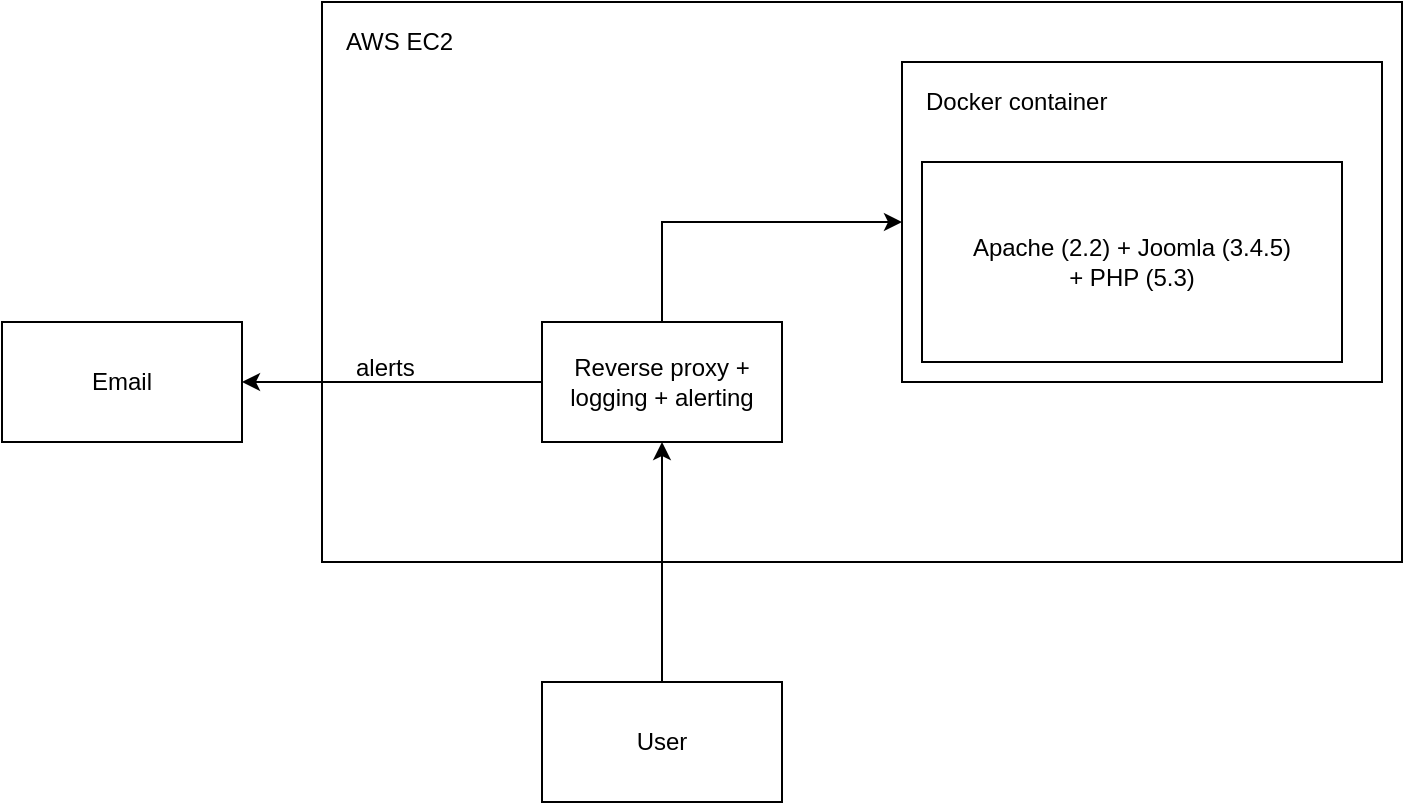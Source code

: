 <mxfile version="10.7.5" type="device"><diagram id="Gi1bPUdezwHExihDd91b" name="Page-1"><mxGraphModel dx="844" dy="515" grid="1" gridSize="10" guides="1" tooltips="1" connect="1" arrows="1" fold="1" page="1" pageScale="1" pageWidth="826" pageHeight="1169" math="0" shadow="0"><root><mxCell id="0"/><mxCell id="1" parent="0"/><mxCell id="MfRB3rjGjXqEF-eFy8QE-1" value="" style="rounded=0;whiteSpace=wrap;html=1;" vertex="1" parent="1"><mxGeometry x="170" y="120" width="540" height="280" as="geometry"/></mxCell><mxCell id="MfRB3rjGjXqEF-eFy8QE-2" value="AWS EC2" style="text;html=1;resizable=0;points=[];autosize=1;align=left;verticalAlign=top;spacingTop=-4;" vertex="1" parent="1"><mxGeometry x="180" y="130" width="70" height="20" as="geometry"/></mxCell><mxCell id="MfRB3rjGjXqEF-eFy8QE-3" value="Reverse proxy + logging + alerting" style="rounded=0;whiteSpace=wrap;html=1;" vertex="1" parent="1"><mxGeometry x="280" y="280" width="120" height="60" as="geometry"/></mxCell><mxCell id="MfRB3rjGjXqEF-eFy8QE-4" value="User" style="rounded=0;whiteSpace=wrap;html=1;" vertex="1" parent="1"><mxGeometry x="280" y="460" width="120" height="60" as="geometry"/></mxCell><mxCell id="MfRB3rjGjXqEF-eFy8QE-5" value="" style="endArrow=classic;html=1;exitX=0.5;exitY=0;exitDx=0;exitDy=0;entryX=0.5;entryY=1;entryDx=0;entryDy=0;" edge="1" parent="1" source="MfRB3rjGjXqEF-eFy8QE-4" target="MfRB3rjGjXqEF-eFy8QE-3"><mxGeometry width="50" height="50" relative="1" as="geometry"><mxPoint x="120" y="550" as="sourcePoint"/><mxPoint x="170" y="500" as="targetPoint"/></mxGeometry></mxCell><mxCell id="MfRB3rjGjXqEF-eFy8QE-6" value="" style="rounded=0;whiteSpace=wrap;html=1;" vertex="1" parent="1"><mxGeometry x="460" y="150" width="240" height="160" as="geometry"/></mxCell><mxCell id="MfRB3rjGjXqEF-eFy8QE-7" value="Docker container" style="text;html=1;resizable=0;points=[];autosize=1;align=left;verticalAlign=top;spacingTop=-4;" vertex="1" parent="1"><mxGeometry x="470" y="160" width="110" height="20" as="geometry"/></mxCell><mxCell id="MfRB3rjGjXqEF-eFy8QE-8" value="Apache (2.2) + Joomla (3.4.5)&lt;br&gt;+ PHP (5.3)&lt;br&gt;" style="rounded=0;whiteSpace=wrap;html=1;" vertex="1" parent="1"><mxGeometry x="470" y="200" width="210" height="100" as="geometry"/></mxCell><mxCell id="MfRB3rjGjXqEF-eFy8QE-9" value="" style="endArrow=classic;html=1;exitX=0.5;exitY=0;exitDx=0;exitDy=0;entryX=0;entryY=0.5;entryDx=0;entryDy=0;rounded=0;" edge="1" parent="1" source="MfRB3rjGjXqEF-eFy8QE-3" target="MfRB3rjGjXqEF-eFy8QE-6"><mxGeometry width="50" height="50" relative="1" as="geometry"><mxPoint x="340" y="260" as="sourcePoint"/><mxPoint x="390" y="210" as="targetPoint"/><Array as="points"><mxPoint x="340" y="230"/></Array></mxGeometry></mxCell><mxCell id="MfRB3rjGjXqEF-eFy8QE-10" value="Email" style="rounded=0;whiteSpace=wrap;html=1;" vertex="1" parent="1"><mxGeometry x="10" y="280" width="120" height="60" as="geometry"/></mxCell><mxCell id="MfRB3rjGjXqEF-eFy8QE-11" value="" style="endArrow=classic;html=1;exitX=0;exitY=0.5;exitDx=0;exitDy=0;entryX=1;entryY=0.5;entryDx=0;entryDy=0;" edge="1" parent="1" source="MfRB3rjGjXqEF-eFy8QE-3" target="MfRB3rjGjXqEF-eFy8QE-10"><mxGeometry width="50" height="50" relative="1" as="geometry"><mxPoint x="100" y="520" as="sourcePoint"/><mxPoint x="150" y="470" as="targetPoint"/></mxGeometry></mxCell><mxCell id="MfRB3rjGjXqEF-eFy8QE-12" value="alerts" style="text;html=1;resizable=0;points=[];autosize=1;align=left;verticalAlign=top;spacingTop=-4;" vertex="1" parent="1"><mxGeometry x="185" y="293" width="40" height="20" as="geometry"/></mxCell></root></mxGraphModel></diagram></mxfile>